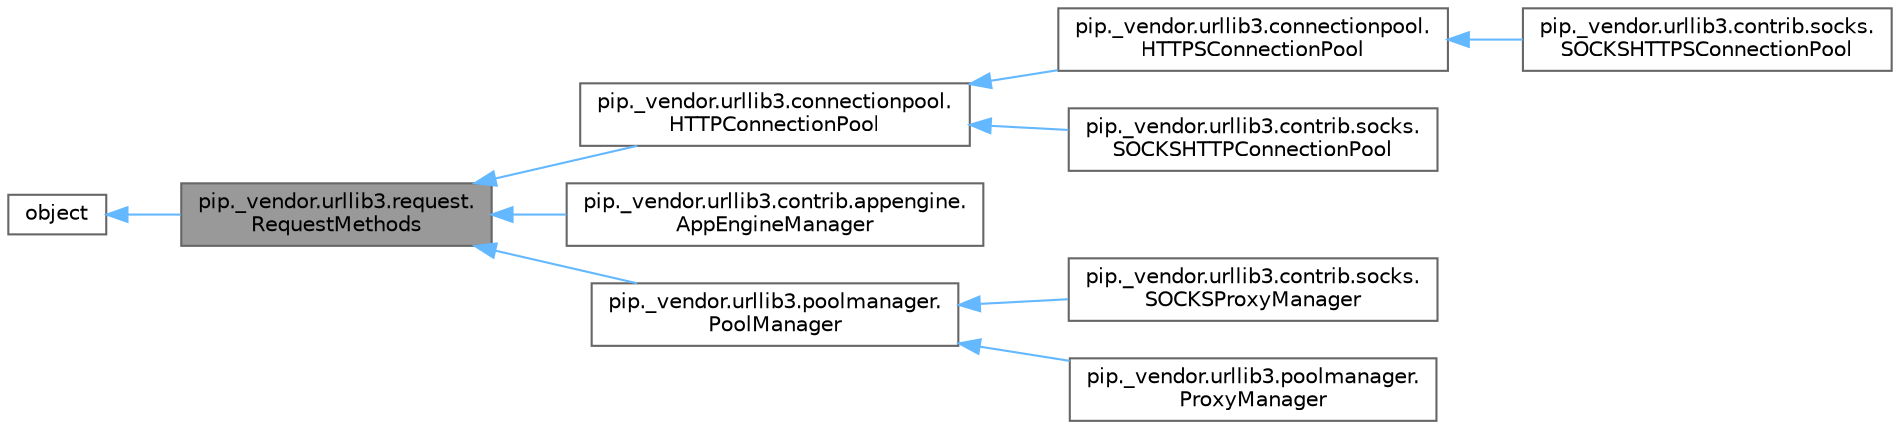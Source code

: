 digraph "pip._vendor.urllib3.request.RequestMethods"
{
 // LATEX_PDF_SIZE
  bgcolor="transparent";
  edge [fontname=Helvetica,fontsize=10,labelfontname=Helvetica,labelfontsize=10];
  node [fontname=Helvetica,fontsize=10,shape=box,height=0.2,width=0.4];
  rankdir="LR";
  Node1 [id="Node000001",label="pip._vendor.urllib3.request.\lRequestMethods",height=0.2,width=0.4,color="gray40", fillcolor="grey60", style="filled", fontcolor="black",tooltip=" "];
  Node2 -> Node1 [id="edge10_Node000001_Node000002",dir="back",color="steelblue1",style="solid",tooltip=" "];
  Node2 [id="Node000002",label="object",height=0.2,width=0.4,color="gray40", fillcolor="white", style="filled",tooltip=" "];
  Node1 -> Node3 [id="edge11_Node000001_Node000003",dir="back",color="steelblue1",style="solid",tooltip=" "];
  Node3 [id="Node000003",label="pip._vendor.urllib3.connectionpool.\lHTTPConnectionPool",height=0.2,width=0.4,color="gray40", fillcolor="white", style="filled",URL="$classpip_1_1__vendor_1_1urllib3_1_1connectionpool_1_1HTTPConnectionPool.html",tooltip=" "];
  Node3 -> Node4 [id="edge12_Node000003_Node000004",dir="back",color="steelblue1",style="solid",tooltip=" "];
  Node4 [id="Node000004",label="pip._vendor.urllib3.connectionpool.\lHTTPSConnectionPool",height=0.2,width=0.4,color="gray40", fillcolor="white", style="filled",URL="$classpip_1_1__vendor_1_1urllib3_1_1connectionpool_1_1HTTPSConnectionPool.html",tooltip=" "];
  Node4 -> Node5 [id="edge13_Node000004_Node000005",dir="back",color="steelblue1",style="solid",tooltip=" "];
  Node5 [id="Node000005",label="pip._vendor.urllib3.contrib.socks.\lSOCKSHTTPSConnectionPool",height=0.2,width=0.4,color="gray40", fillcolor="white", style="filled",URL="$classpip_1_1__vendor_1_1urllib3_1_1contrib_1_1socks_1_1SOCKSHTTPSConnectionPool.html",tooltip=" "];
  Node3 -> Node6 [id="edge14_Node000003_Node000006",dir="back",color="steelblue1",style="solid",tooltip=" "];
  Node6 [id="Node000006",label="pip._vendor.urllib3.contrib.socks.\lSOCKSHTTPConnectionPool",height=0.2,width=0.4,color="gray40", fillcolor="white", style="filled",URL="$classpip_1_1__vendor_1_1urllib3_1_1contrib_1_1socks_1_1SOCKSHTTPConnectionPool.html",tooltip=" "];
  Node1 -> Node7 [id="edge15_Node000001_Node000007",dir="back",color="steelblue1",style="solid",tooltip=" "];
  Node7 [id="Node000007",label="pip._vendor.urllib3.contrib.appengine.\lAppEngineManager",height=0.2,width=0.4,color="gray40", fillcolor="white", style="filled",URL="$classpip_1_1__vendor_1_1urllib3_1_1contrib_1_1appengine_1_1AppEngineManager.html",tooltip=" "];
  Node1 -> Node8 [id="edge16_Node000001_Node000008",dir="back",color="steelblue1",style="solid",tooltip=" "];
  Node8 [id="Node000008",label="pip._vendor.urllib3.poolmanager.\lPoolManager",height=0.2,width=0.4,color="gray40", fillcolor="white", style="filled",URL="$classpip_1_1__vendor_1_1urllib3_1_1poolmanager_1_1PoolManager.html",tooltip=" "];
  Node8 -> Node9 [id="edge17_Node000008_Node000009",dir="back",color="steelblue1",style="solid",tooltip=" "];
  Node9 [id="Node000009",label="pip._vendor.urllib3.contrib.socks.\lSOCKSProxyManager",height=0.2,width=0.4,color="gray40", fillcolor="white", style="filled",URL="$classpip_1_1__vendor_1_1urllib3_1_1contrib_1_1socks_1_1SOCKSProxyManager.html",tooltip=" "];
  Node8 -> Node10 [id="edge18_Node000008_Node000010",dir="back",color="steelblue1",style="solid",tooltip=" "];
  Node10 [id="Node000010",label="pip._vendor.urllib3.poolmanager.\lProxyManager",height=0.2,width=0.4,color="gray40", fillcolor="white", style="filled",URL="$classpip_1_1__vendor_1_1urllib3_1_1poolmanager_1_1ProxyManager.html",tooltip=" "];
}
